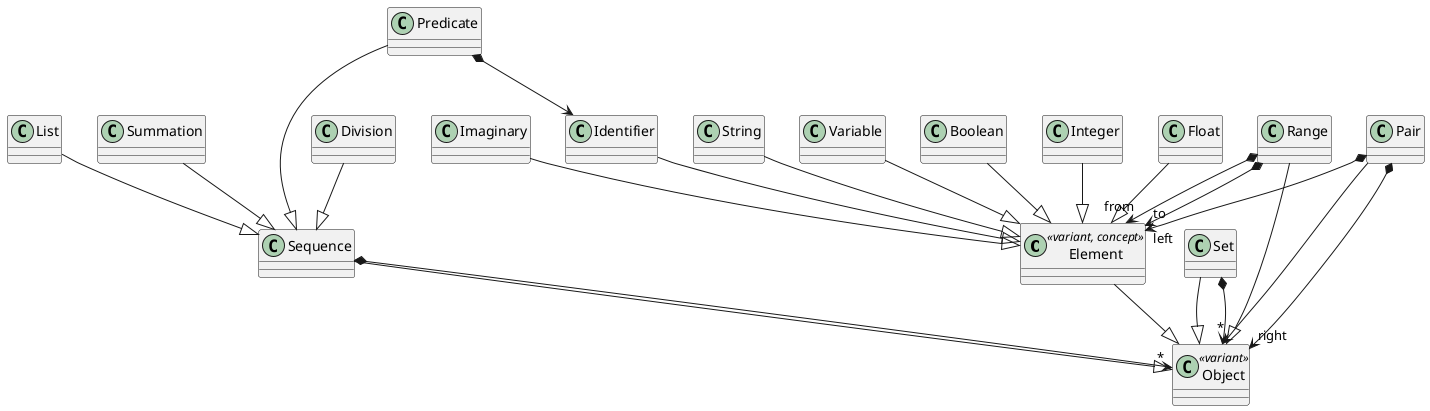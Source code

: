 @startuml

class Element <<variant, concept>> {

}

Boolean --|> Element
Integer --|> Element 
Float --|> Element
Imaginary --|> Element
Identifier --|> Element
String --|> Element
Variable --|> Element 

class Object <<variant>> {
}
Element --|> Object
Sequence --|> Object
Set --|> Object 
Range --|> Object
Pair --> Object


List --|> Sequence 
Summation --|> Sequence 
Division --|> Sequence 
Predicate --|> Sequence 

Set *--> "*" Object
Sequence *--> "*" Object
Predicate *--> Identifier
Pair *--> "left" Element
Pair *--> "right" Object 
Range *--> "from" Element
Range *--> "to" Element 


@enduml